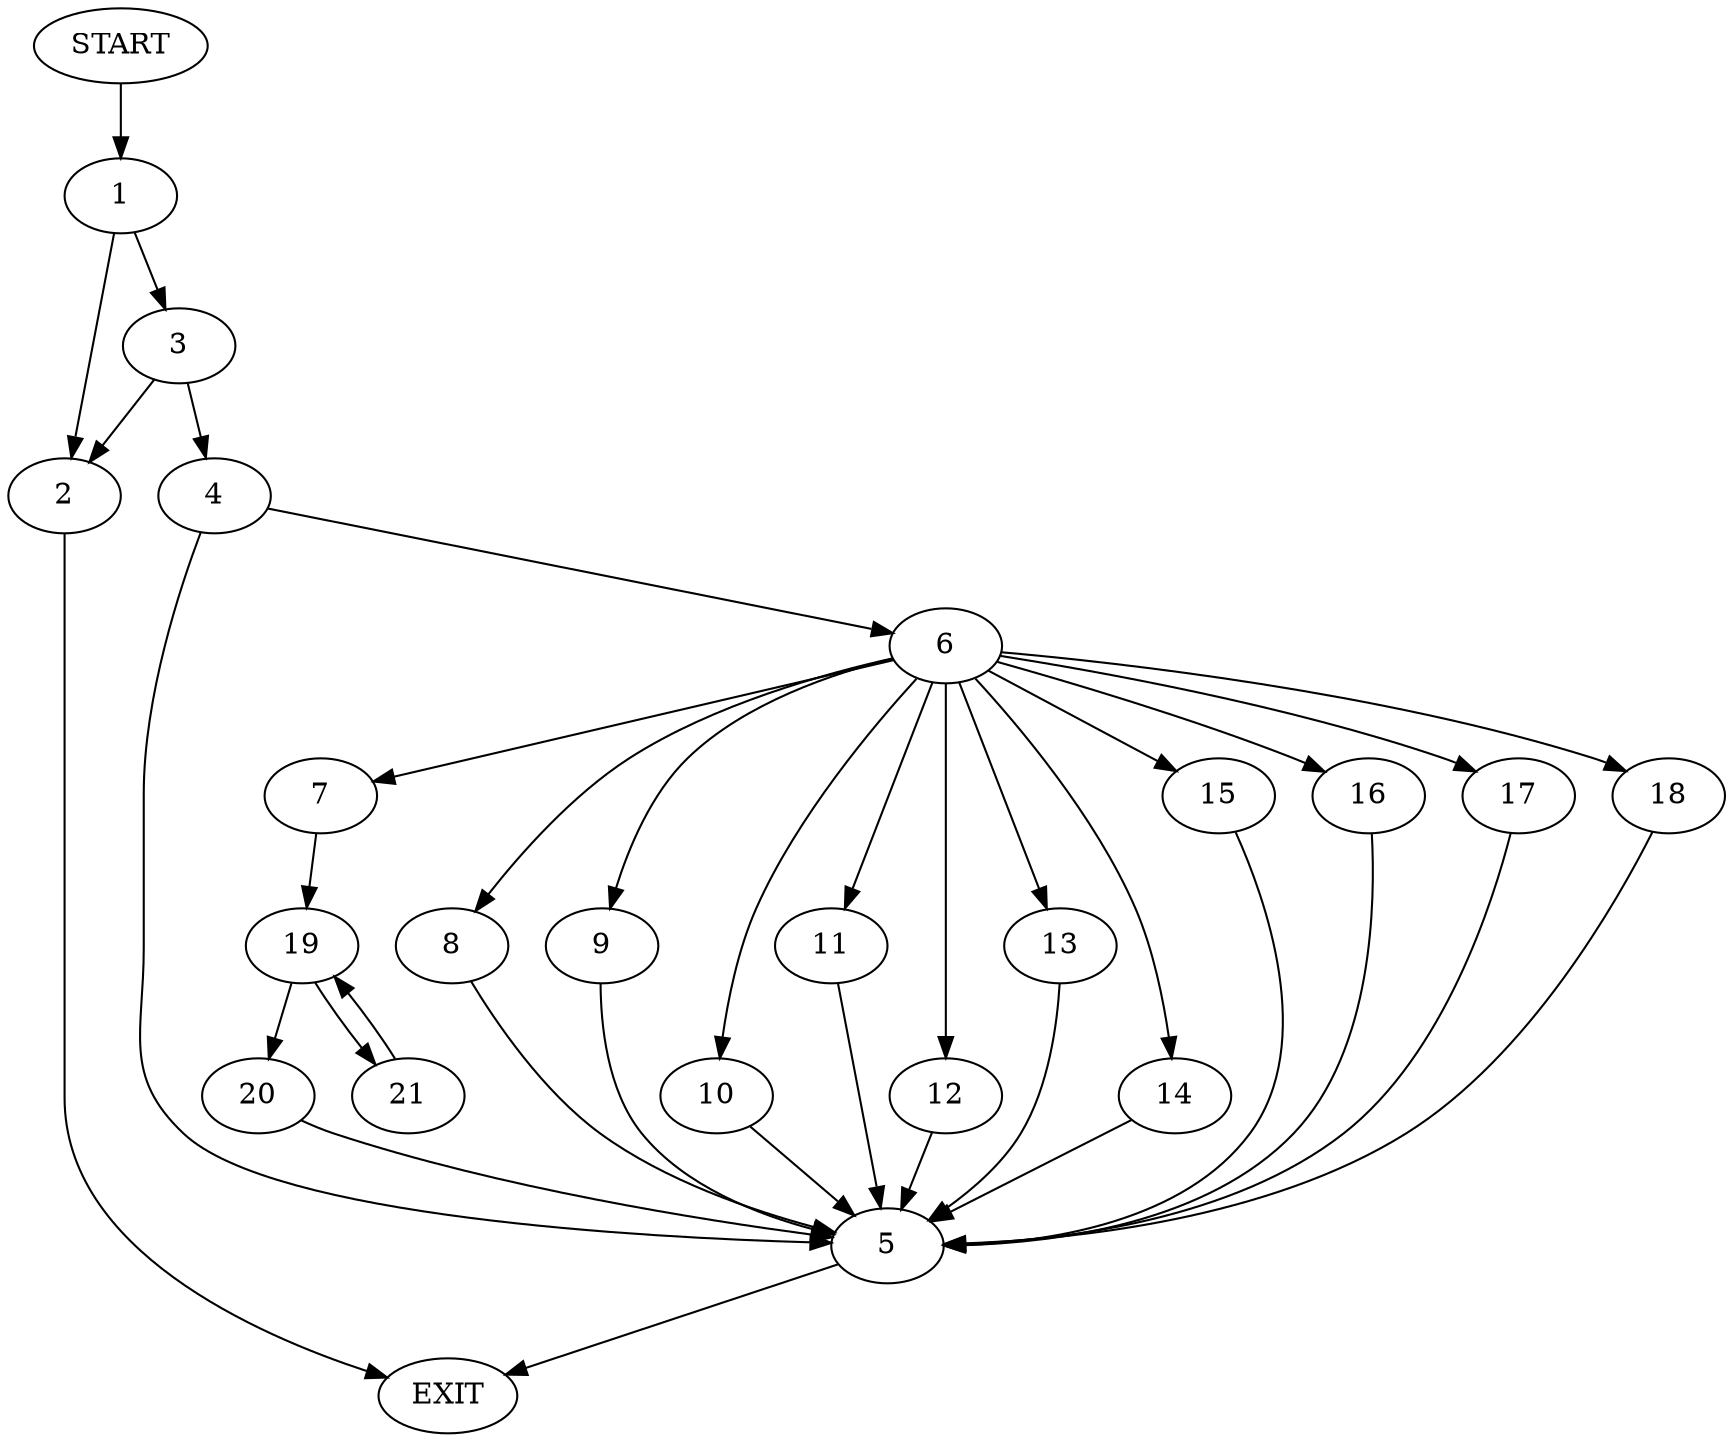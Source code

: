 digraph {
0 [label="START"]
22 [label="EXIT"]
0 -> 1
1 -> 2
1 -> 3
2 -> 22
3 -> 2
3 -> 4
4 -> 5
4 -> 6
5 -> 22
6 -> 7
6 -> 8
6 -> 9
6 -> 10
6 -> 11
6 -> 12
6 -> 13
6 -> 14
6 -> 15
6 -> 16
6 -> 17
6 -> 18
17 -> 5
10 -> 5
11 -> 5
14 -> 5
12 -> 5
13 -> 5
18 -> 5
9 -> 5
8 -> 5
7 -> 19
15 -> 5
16 -> 5
19 -> 20
19 -> 21
21 -> 19
20 -> 5
}
